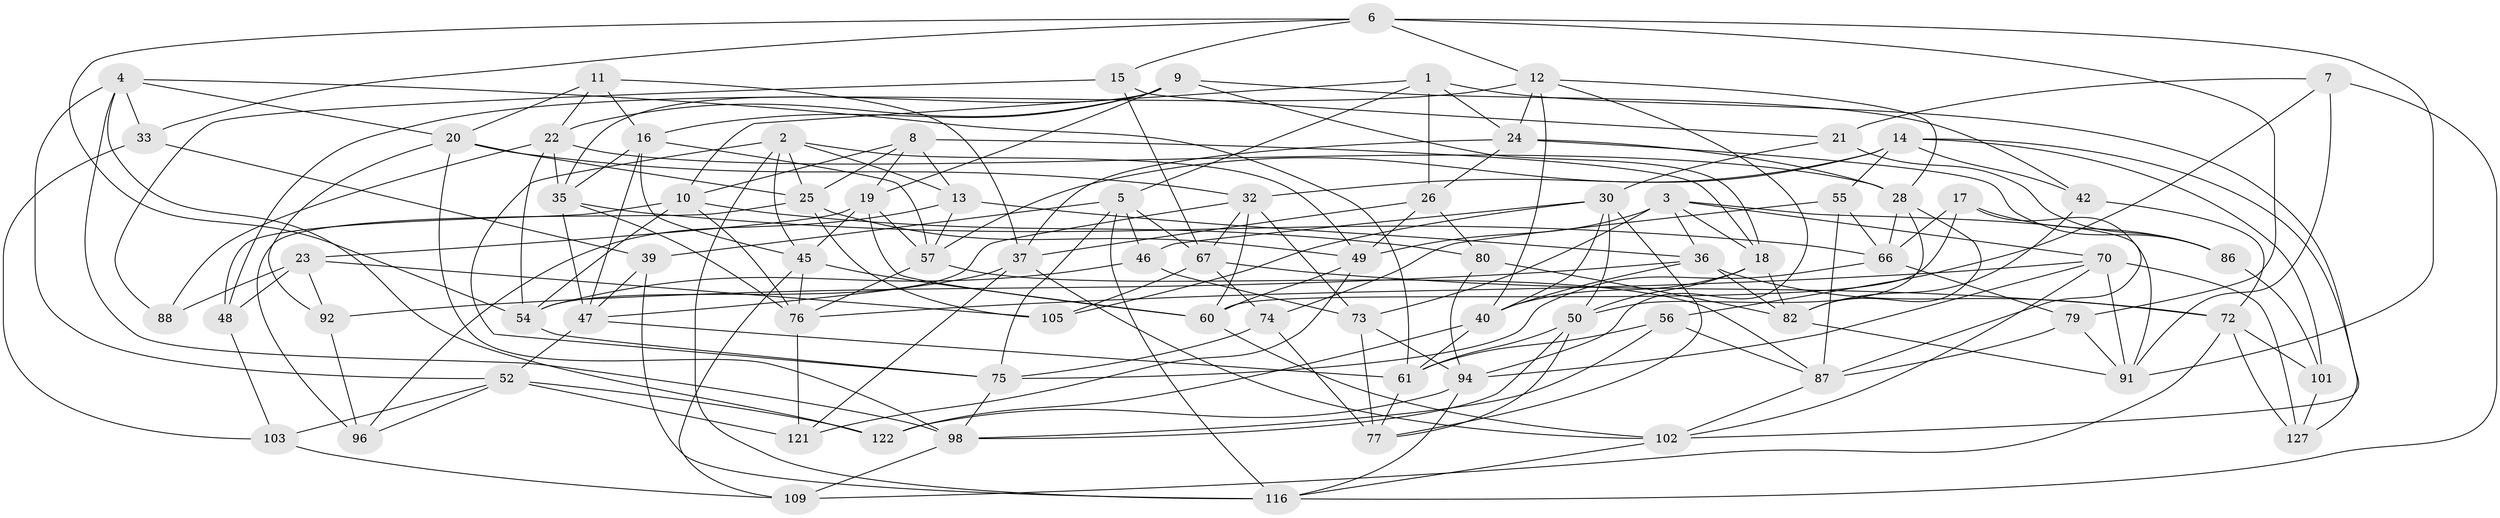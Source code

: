 // original degree distribution, {4: 1.0}
// Generated by graph-tools (version 1.1) at 2025/11/02/27/25 16:11:43]
// undirected, 78 vertices, 204 edges
graph export_dot {
graph [start="1"]
  node [color=gray90,style=filled];
  1 [super="+53"];
  2 [super="+34"];
  3 [super="+58"];
  4 [super="+38"];
  5 [super="+29"];
  6 [super="+107"];
  7;
  8 [super="+83"];
  9 [super="+85"];
  10 [super="+111"];
  11;
  12 [super="+63"];
  13 [super="+51"];
  14 [super="+59"];
  15;
  16 [super="+43"];
  17;
  18 [super="+126"];
  19 [super="+27"];
  20 [super="+106"];
  21;
  22 [super="+112"];
  23 [super="+65"];
  24 [super="+41"];
  25 [super="+108"];
  26 [super="+31"];
  28 [super="+118"];
  30 [super="+62"];
  32 [super="+115"];
  33;
  35 [super="+64"];
  36 [super="+78"];
  37 [super="+93"];
  39;
  40 [super="+44"];
  42;
  45 [super="+130"];
  46;
  47 [super="+95"];
  48;
  49 [super="+71"];
  50 [super="+84"];
  52 [super="+68"];
  54 [super="+123"];
  55;
  56;
  57 [super="+117"];
  60 [super="+69"];
  61 [super="+89"];
  66 [super="+104"];
  67 [super="+81"];
  70 [super="+129"];
  72 [super="+110"];
  73 [super="+114"];
  74;
  75 [super="+90"];
  76 [super="+97"];
  77 [super="+124"];
  79;
  80;
  82 [super="+100"];
  86;
  87 [super="+119"];
  88;
  91 [super="+125"];
  92;
  94 [super="+99"];
  96;
  98 [super="+120"];
  101;
  102 [super="+113"];
  103;
  105;
  109;
  116 [super="+128"];
  121;
  122;
  127;
  1 -- 102;
  1 -- 5;
  1 -- 24;
  1 -- 26 [weight=2];
  1 -- 10;
  2 -- 116;
  2 -- 25;
  2 -- 75;
  2 -- 45;
  2 -- 49;
  2 -- 13;
  3 -- 73;
  3 -- 91;
  3 -- 36;
  3 -- 18;
  3 -- 70;
  3 -- 49;
  4 -- 122;
  4 -- 98;
  4 -- 61;
  4 -- 33;
  4 -- 20;
  4 -- 52;
  5 -- 46;
  5 -- 67;
  5 -- 116;
  5 -- 39;
  5 -- 75;
  6 -- 33;
  6 -- 15;
  6 -- 54;
  6 -- 91;
  6 -- 79;
  6 -- 12;
  7 -- 116;
  7 -- 91;
  7 -- 21;
  7 -- 56;
  8 -- 13 [weight=2];
  8 -- 10;
  8 -- 18;
  8 -- 25;
  8 -- 19;
  9 -- 22;
  9 -- 18;
  9 -- 35;
  9 -- 16;
  9 -- 42;
  9 -- 19;
  10 -- 48;
  10 -- 76;
  10 -- 80;
  10 -- 54;
  11 -- 37;
  11 -- 16;
  11 -- 22;
  11 -- 20;
  12 -- 24;
  12 -- 28;
  12 -- 40;
  12 -- 48;
  12 -- 94;
  13 -- 96;
  13 -- 57;
  13 -- 36;
  14 -- 55;
  14 -- 127;
  14 -- 42;
  14 -- 101;
  14 -- 32;
  14 -- 57;
  15 -- 21;
  15 -- 67;
  15 -- 88;
  16 -- 45;
  16 -- 47;
  16 -- 35;
  16 -- 57;
  17 -- 66;
  17 -- 60;
  17 -- 86;
  17 -- 87;
  18 -- 50;
  18 -- 82;
  18 -- 40;
  19 -- 45;
  19 -- 60;
  19 -- 57;
  19 -- 23;
  20 -- 92;
  20 -- 98;
  20 -- 32;
  20 -- 25;
  21 -- 86;
  21 -- 30;
  22 -- 28;
  22 -- 54;
  22 -- 88;
  22 -- 35;
  23 -- 48;
  23 -- 88 [weight=2];
  23 -- 105;
  23 -- 92;
  24 -- 26;
  24 -- 28;
  24 -- 37;
  24 -- 86;
  25 -- 49;
  25 -- 96;
  25 -- 105;
  26 -- 80;
  26 -- 37;
  26 -- 49;
  28 -- 50;
  28 -- 82;
  28 -- 66;
  30 -- 46;
  30 -- 77;
  30 -- 40;
  30 -- 105;
  30 -- 50;
  32 -- 54;
  32 -- 67;
  32 -- 60;
  32 -- 73;
  33 -- 103;
  33 -- 39;
  35 -- 76;
  35 -- 66;
  35 -- 47;
  36 -- 40;
  36 -- 82;
  36 -- 92;
  36 -- 72;
  37 -- 47;
  37 -- 121;
  37 -- 102;
  39 -- 116;
  39 -- 47;
  40 -- 122;
  40 -- 61;
  42 -- 82;
  42 -- 72;
  45 -- 109;
  45 -- 60;
  45 -- 76;
  46 -- 54;
  46 -- 73;
  47 -- 52;
  47 -- 61;
  48 -- 103;
  49 -- 60;
  49 -- 121;
  50 -- 98;
  50 -- 77;
  50 -- 61;
  52 -- 122;
  52 -- 103;
  52 -- 96;
  52 -- 121;
  54 -- 75;
  55 -- 74;
  55 -- 87;
  55 -- 66;
  56 -- 61;
  56 -- 87;
  56 -- 98;
  57 -- 76;
  57 -- 87;
  60 -- 102;
  61 -- 77;
  66 -- 79;
  66 -- 75;
  67 -- 74;
  67 -- 72;
  67 -- 105;
  70 -- 127;
  70 -- 91;
  70 -- 102;
  70 -- 94;
  70 -- 76;
  72 -- 109;
  72 -- 101;
  72 -- 127;
  73 -- 77 [weight=2];
  73 -- 94;
  74 -- 75;
  74 -- 77;
  75 -- 98;
  76 -- 121;
  79 -- 91;
  79 -- 87;
  80 -- 82;
  80 -- 94;
  82 -- 91;
  86 -- 101;
  87 -- 102;
  92 -- 96;
  94 -- 122;
  94 -- 116;
  98 -- 109;
  101 -- 127;
  102 -- 116;
  103 -- 109;
}
